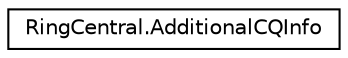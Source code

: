 digraph "Graphical Class Hierarchy"
{
 // LATEX_PDF_SIZE
  edge [fontname="Helvetica",fontsize="10",labelfontname="Helvetica",labelfontsize="10"];
  node [fontname="Helvetica",fontsize="10",shape=record];
  rankdir="LR";
  Node0 [label="RingCentral.AdditionalCQInfo",height=0.2,width=0.4,color="black", fillcolor="white", style="filled",URL="$classRingCentral_1_1AdditionalCQInfo.html",tooltip="Additional call session information. Supported for Call Queues only"];
}
